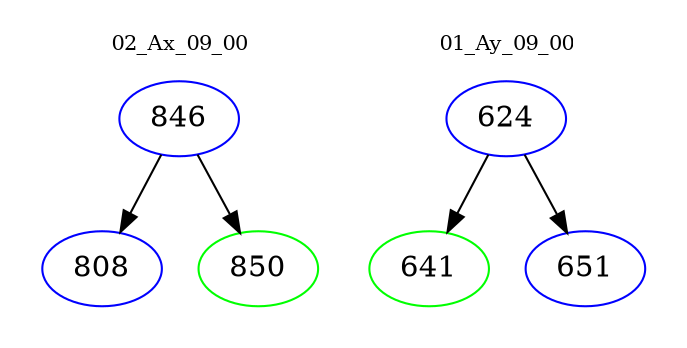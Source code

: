 digraph{
subgraph cluster_0 {
color = white
label = "02_Ax_09_00";
fontsize=10;
T0_846 [label="846", color="blue"]
T0_846 -> T0_808 [color="black"]
T0_808 [label="808", color="blue"]
T0_846 -> T0_850 [color="black"]
T0_850 [label="850", color="green"]
}
subgraph cluster_1 {
color = white
label = "01_Ay_09_00";
fontsize=10;
T1_624 [label="624", color="blue"]
T1_624 -> T1_641 [color="black"]
T1_641 [label="641", color="green"]
T1_624 -> T1_651 [color="black"]
T1_651 [label="651", color="blue"]
}
}
